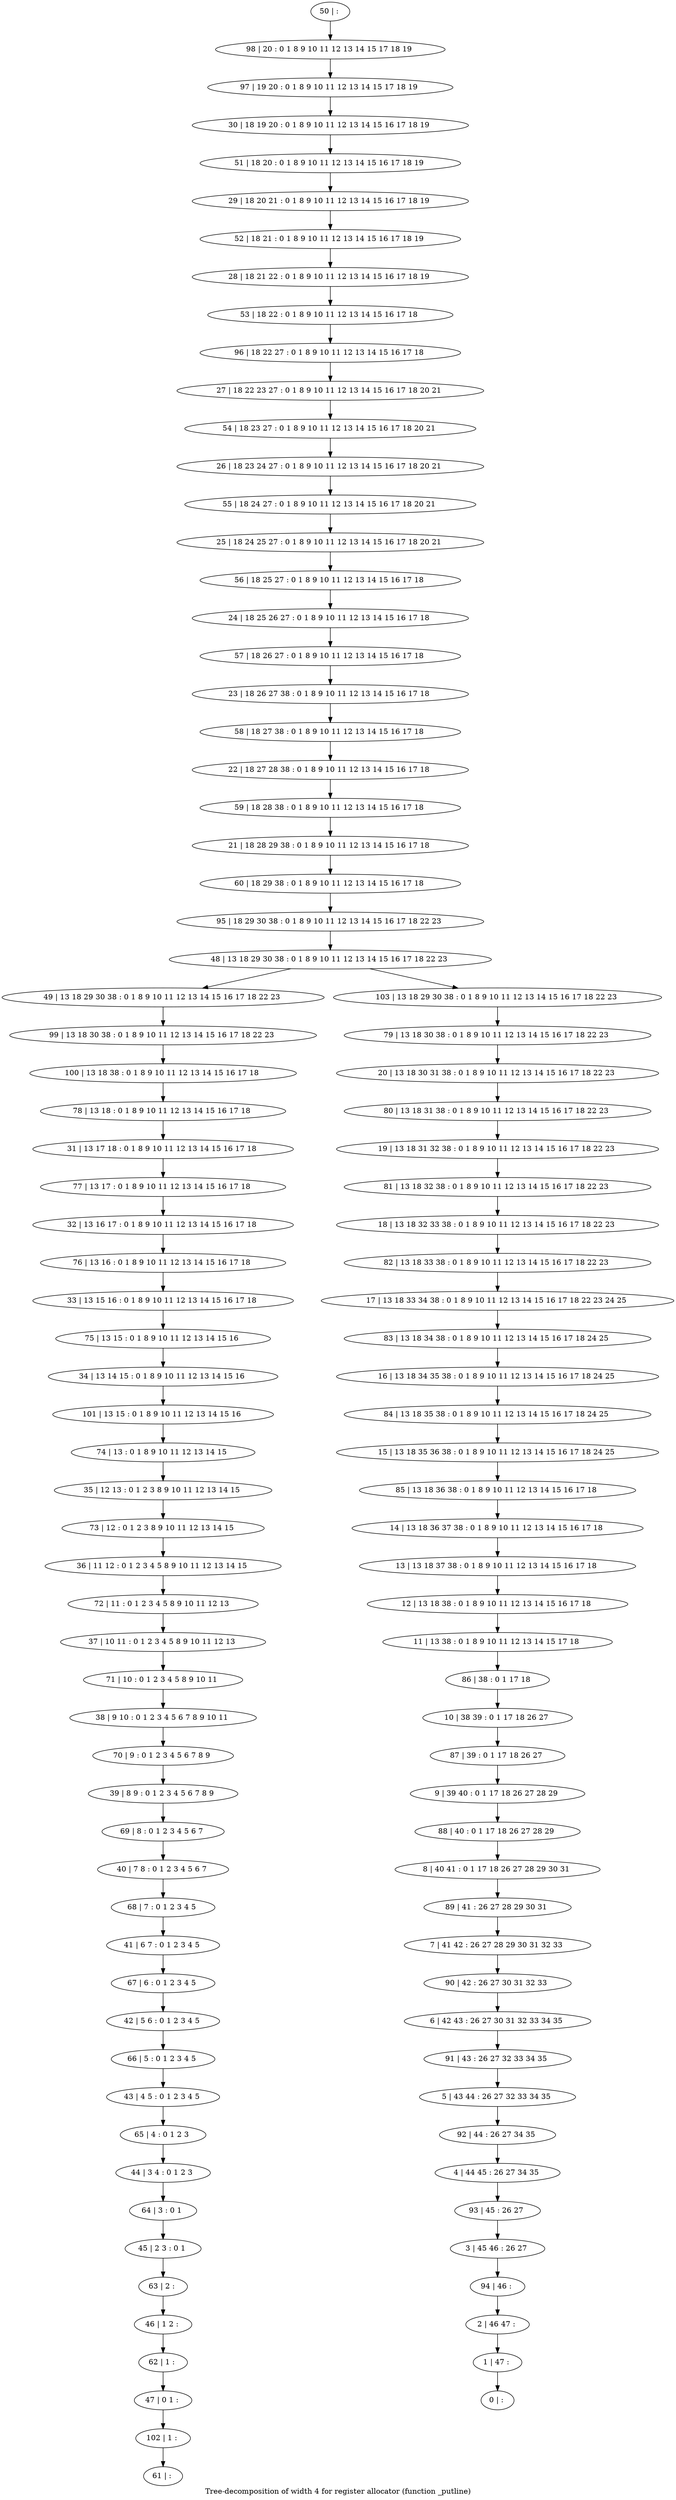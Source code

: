digraph G {
graph [label="Tree-decomposition of width 4 for register allocator (function _putline)"]
0[label="0 | : "];
1[label="1 | 47 : "];
2[label="2 | 46 47 : "];
3[label="3 | 45 46 : 26 27 "];
4[label="4 | 44 45 : 26 27 34 35 "];
5[label="5 | 43 44 : 26 27 32 33 34 35 "];
6[label="6 | 42 43 : 26 27 30 31 32 33 34 35 "];
7[label="7 | 41 42 : 26 27 28 29 30 31 32 33 "];
8[label="8 | 40 41 : 0 1 17 18 26 27 28 29 30 31 "];
9[label="9 | 39 40 : 0 1 17 18 26 27 28 29 "];
10[label="10 | 38 39 : 0 1 17 18 26 27 "];
11[label="11 | 13 38 : 0 1 8 9 10 11 12 13 14 15 17 18 "];
12[label="12 | 13 18 38 : 0 1 8 9 10 11 12 13 14 15 16 17 18 "];
13[label="13 | 13 18 37 38 : 0 1 8 9 10 11 12 13 14 15 16 17 18 "];
14[label="14 | 13 18 36 37 38 : 0 1 8 9 10 11 12 13 14 15 16 17 18 "];
15[label="15 | 13 18 35 36 38 : 0 1 8 9 10 11 12 13 14 15 16 17 18 24 25 "];
16[label="16 | 13 18 34 35 38 : 0 1 8 9 10 11 12 13 14 15 16 17 18 24 25 "];
17[label="17 | 13 18 33 34 38 : 0 1 8 9 10 11 12 13 14 15 16 17 18 22 23 24 25 "];
18[label="18 | 13 18 32 33 38 : 0 1 8 9 10 11 12 13 14 15 16 17 18 22 23 "];
19[label="19 | 13 18 31 32 38 : 0 1 8 9 10 11 12 13 14 15 16 17 18 22 23 "];
20[label="20 | 13 18 30 31 38 : 0 1 8 9 10 11 12 13 14 15 16 17 18 22 23 "];
21[label="21 | 18 28 29 38 : 0 1 8 9 10 11 12 13 14 15 16 17 18 "];
22[label="22 | 18 27 28 38 : 0 1 8 9 10 11 12 13 14 15 16 17 18 "];
23[label="23 | 18 26 27 38 : 0 1 8 9 10 11 12 13 14 15 16 17 18 "];
24[label="24 | 18 25 26 27 : 0 1 8 9 10 11 12 13 14 15 16 17 18 "];
25[label="25 | 18 24 25 27 : 0 1 8 9 10 11 12 13 14 15 16 17 18 20 21 "];
26[label="26 | 18 23 24 27 : 0 1 8 9 10 11 12 13 14 15 16 17 18 20 21 "];
27[label="27 | 18 22 23 27 : 0 1 8 9 10 11 12 13 14 15 16 17 18 20 21 "];
28[label="28 | 18 21 22 : 0 1 8 9 10 11 12 13 14 15 16 17 18 19 "];
29[label="29 | 18 20 21 : 0 1 8 9 10 11 12 13 14 15 16 17 18 19 "];
30[label="30 | 18 19 20 : 0 1 8 9 10 11 12 13 14 15 16 17 18 19 "];
31[label="31 | 13 17 18 : 0 1 8 9 10 11 12 13 14 15 16 17 18 "];
32[label="32 | 13 16 17 : 0 1 8 9 10 11 12 13 14 15 16 17 18 "];
33[label="33 | 13 15 16 : 0 1 8 9 10 11 12 13 14 15 16 17 18 "];
34[label="34 | 13 14 15 : 0 1 8 9 10 11 12 13 14 15 16 "];
35[label="35 | 12 13 : 0 1 2 3 8 9 10 11 12 13 14 15 "];
36[label="36 | 11 12 : 0 1 2 3 4 5 8 9 10 11 12 13 14 15 "];
37[label="37 | 10 11 : 0 1 2 3 4 5 8 9 10 11 12 13 "];
38[label="38 | 9 10 : 0 1 2 3 4 5 6 7 8 9 10 11 "];
39[label="39 | 8 9 : 0 1 2 3 4 5 6 7 8 9 "];
40[label="40 | 7 8 : 0 1 2 3 4 5 6 7 "];
41[label="41 | 6 7 : 0 1 2 3 4 5 "];
42[label="42 | 5 6 : 0 1 2 3 4 5 "];
43[label="43 | 4 5 : 0 1 2 3 4 5 "];
44[label="44 | 3 4 : 0 1 2 3 "];
45[label="45 | 2 3 : 0 1 "];
46[label="46 | 1 2 : "];
47[label="47 | 0 1 : "];
48[label="48 | 13 18 29 30 38 : 0 1 8 9 10 11 12 13 14 15 16 17 18 22 23 "];
49[label="49 | 13 18 29 30 38 : 0 1 8 9 10 11 12 13 14 15 16 17 18 22 23 "];
50[label="50 | : "];
51[label="51 | 18 20 : 0 1 8 9 10 11 12 13 14 15 16 17 18 19 "];
52[label="52 | 18 21 : 0 1 8 9 10 11 12 13 14 15 16 17 18 19 "];
53[label="53 | 18 22 : 0 1 8 9 10 11 12 13 14 15 16 17 18 "];
54[label="54 | 18 23 27 : 0 1 8 9 10 11 12 13 14 15 16 17 18 20 21 "];
55[label="55 | 18 24 27 : 0 1 8 9 10 11 12 13 14 15 16 17 18 20 21 "];
56[label="56 | 18 25 27 : 0 1 8 9 10 11 12 13 14 15 16 17 18 "];
57[label="57 | 18 26 27 : 0 1 8 9 10 11 12 13 14 15 16 17 18 "];
58[label="58 | 18 27 38 : 0 1 8 9 10 11 12 13 14 15 16 17 18 "];
59[label="59 | 18 28 38 : 0 1 8 9 10 11 12 13 14 15 16 17 18 "];
60[label="60 | 18 29 38 : 0 1 8 9 10 11 12 13 14 15 16 17 18 "];
61[label="61 | : "];
62[label="62 | 1 : "];
63[label="63 | 2 : "];
64[label="64 | 3 : 0 1 "];
65[label="65 | 4 : 0 1 2 3 "];
66[label="66 | 5 : 0 1 2 3 4 5 "];
67[label="67 | 6 : 0 1 2 3 4 5 "];
68[label="68 | 7 : 0 1 2 3 4 5 "];
69[label="69 | 8 : 0 1 2 3 4 5 6 7 "];
70[label="70 | 9 : 0 1 2 3 4 5 6 7 8 9 "];
71[label="71 | 10 : 0 1 2 3 4 5 8 9 10 11 "];
72[label="72 | 11 : 0 1 2 3 4 5 8 9 10 11 12 13 "];
73[label="73 | 12 : 0 1 2 3 8 9 10 11 12 13 14 15 "];
74[label="74 | 13 : 0 1 8 9 10 11 12 13 14 15 "];
75[label="75 | 13 15 : 0 1 8 9 10 11 12 13 14 15 16 "];
76[label="76 | 13 16 : 0 1 8 9 10 11 12 13 14 15 16 17 18 "];
77[label="77 | 13 17 : 0 1 8 9 10 11 12 13 14 15 16 17 18 "];
78[label="78 | 13 18 : 0 1 8 9 10 11 12 13 14 15 16 17 18 "];
79[label="79 | 13 18 30 38 : 0 1 8 9 10 11 12 13 14 15 16 17 18 22 23 "];
80[label="80 | 13 18 31 38 : 0 1 8 9 10 11 12 13 14 15 16 17 18 22 23 "];
81[label="81 | 13 18 32 38 : 0 1 8 9 10 11 12 13 14 15 16 17 18 22 23 "];
82[label="82 | 13 18 33 38 : 0 1 8 9 10 11 12 13 14 15 16 17 18 22 23 "];
83[label="83 | 13 18 34 38 : 0 1 8 9 10 11 12 13 14 15 16 17 18 24 25 "];
84[label="84 | 13 18 35 38 : 0 1 8 9 10 11 12 13 14 15 16 17 18 24 25 "];
85[label="85 | 13 18 36 38 : 0 1 8 9 10 11 12 13 14 15 16 17 18 "];
86[label="86 | 38 : 0 1 17 18 "];
87[label="87 | 39 : 0 1 17 18 26 27 "];
88[label="88 | 40 : 0 1 17 18 26 27 28 29 "];
89[label="89 | 41 : 26 27 28 29 30 31 "];
90[label="90 | 42 : 26 27 30 31 32 33 "];
91[label="91 | 43 : 26 27 32 33 34 35 "];
92[label="92 | 44 : 26 27 34 35 "];
93[label="93 | 45 : 26 27 "];
94[label="94 | 46 : "];
95[label="95 | 18 29 30 38 : 0 1 8 9 10 11 12 13 14 15 16 17 18 22 23 "];
96[label="96 | 18 22 27 : 0 1 8 9 10 11 12 13 14 15 16 17 18 "];
97[label="97 | 19 20 : 0 1 8 9 10 11 12 13 14 15 17 18 19 "];
98[label="98 | 20 : 0 1 8 9 10 11 12 13 14 15 17 18 19 "];
99[label="99 | 13 18 30 38 : 0 1 8 9 10 11 12 13 14 15 16 17 18 22 23 "];
100[label="100 | 13 18 38 : 0 1 8 9 10 11 12 13 14 15 16 17 18 "];
101[label="101 | 13 15 : 0 1 8 9 10 11 12 13 14 15 16 "];
102[label="102 | 1 : "];
103[label="103 | 13 18 29 30 38 : 0 1 8 9 10 11 12 13 14 15 16 17 18 22 23 "];
62->47 ;
46->62 ;
63->46 ;
45->63 ;
64->45 ;
44->64 ;
65->44 ;
43->65 ;
66->43 ;
42->66 ;
67->42 ;
41->67 ;
68->41 ;
40->68 ;
69->40 ;
39->69 ;
70->39 ;
38->70 ;
71->38 ;
37->71 ;
72->37 ;
36->72 ;
73->36 ;
35->73 ;
74->35 ;
75->34 ;
33->75 ;
76->33 ;
32->76 ;
77->32 ;
31->77 ;
78->31 ;
49->99 ;
100->78 ;
99->100 ;
101->74 ;
34->101 ;
102->61 ;
47->102 ;
50->98 ;
98->97 ;
97->30 ;
30->51 ;
51->29 ;
29->52 ;
52->28 ;
28->53 ;
53->96 ;
96->27 ;
27->54 ;
54->26 ;
26->55 ;
55->25 ;
25->56 ;
56->24 ;
24->57 ;
57->23 ;
23->58 ;
58->22 ;
22->59 ;
59->21 ;
21->60 ;
60->95 ;
95->48 ;
79->20 ;
20->80 ;
80->19 ;
19->81 ;
81->18 ;
18->82 ;
82->17 ;
17->83 ;
83->16 ;
16->84 ;
84->15 ;
15->85 ;
85->14 ;
14->13 ;
13->12 ;
12->11 ;
11->86 ;
86->10 ;
10->87 ;
87->9 ;
9->88 ;
88->8 ;
8->89 ;
89->7 ;
7->90 ;
90->6 ;
6->91 ;
91->5 ;
5->92 ;
92->4 ;
4->93 ;
93->3 ;
3->94 ;
94->2 ;
2->1 ;
1->0 ;
103->79 ;
48->49 ;
48->103 ;
}
